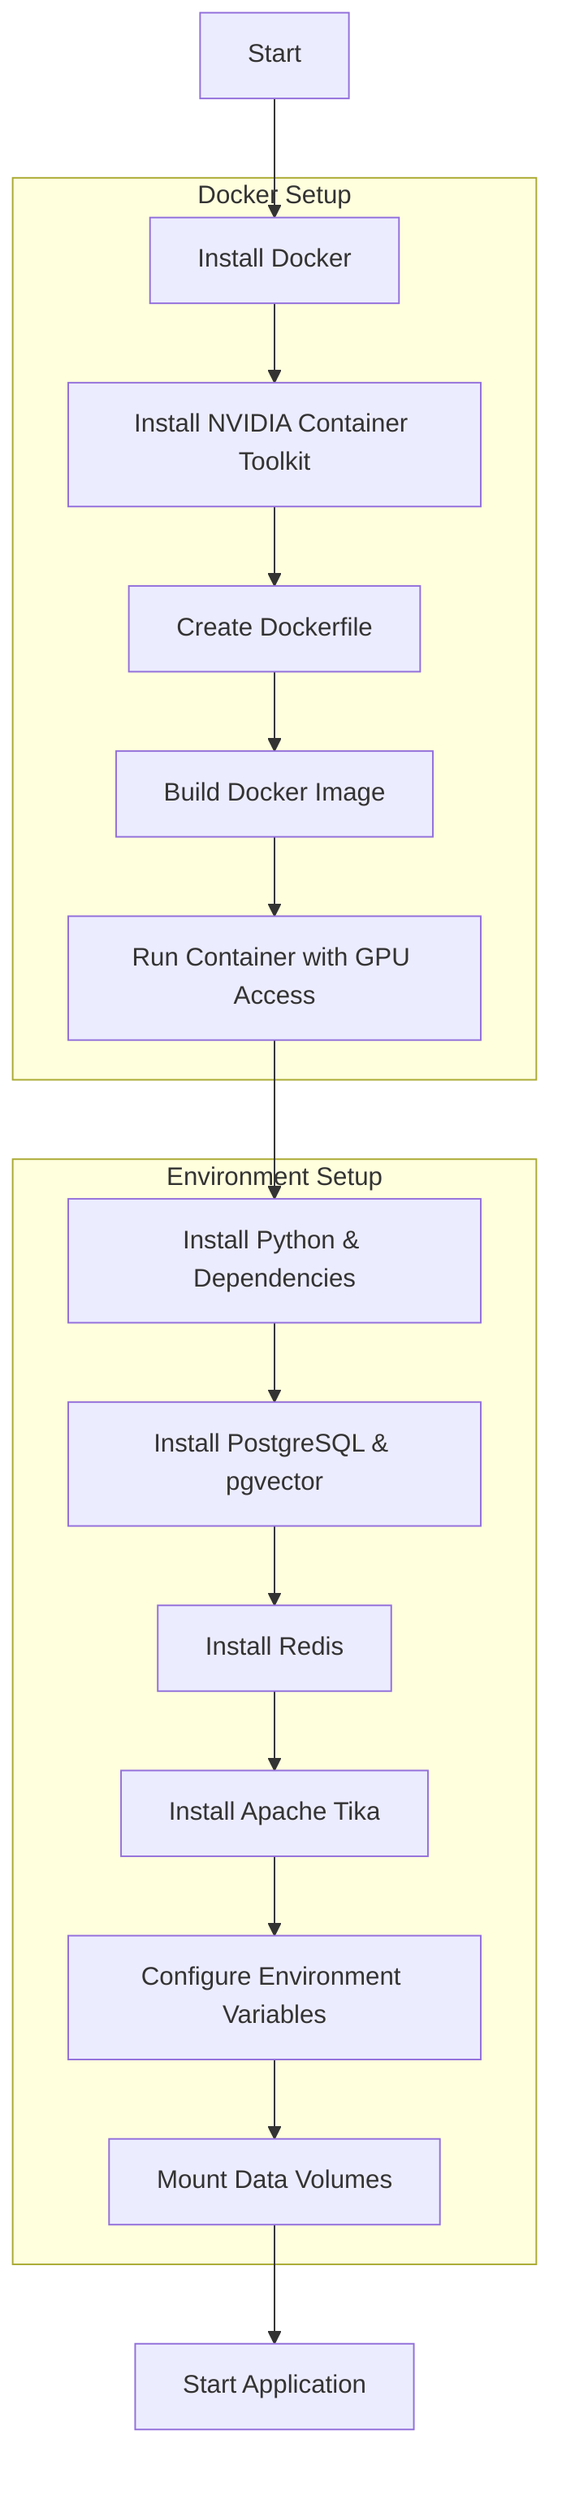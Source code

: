graph TD
    A[Start] --> B[Install Docker]
    B --> C[Install NVIDIA Container Toolkit]
    C --> D[Create Dockerfile]
    D --> E[Build Docker Image]
    E --> F[Run Container with GPU Access]
    F --> G[Install Python & Dependencies]
    G --> H[Install PostgreSQL & pgvector]
    H --> I[Install Redis]
    I --> J[Install Apache Tika]
    J --> K[Configure Environment Variables]
    K --> L[Mount Data Volumes]
    L --> M[Start Application]

    subgraph Docker Setup
        B
        C
        D
        E
        F
    end

    subgraph Environment Setup
        G
        H
        I
        J
        K
        L
    end